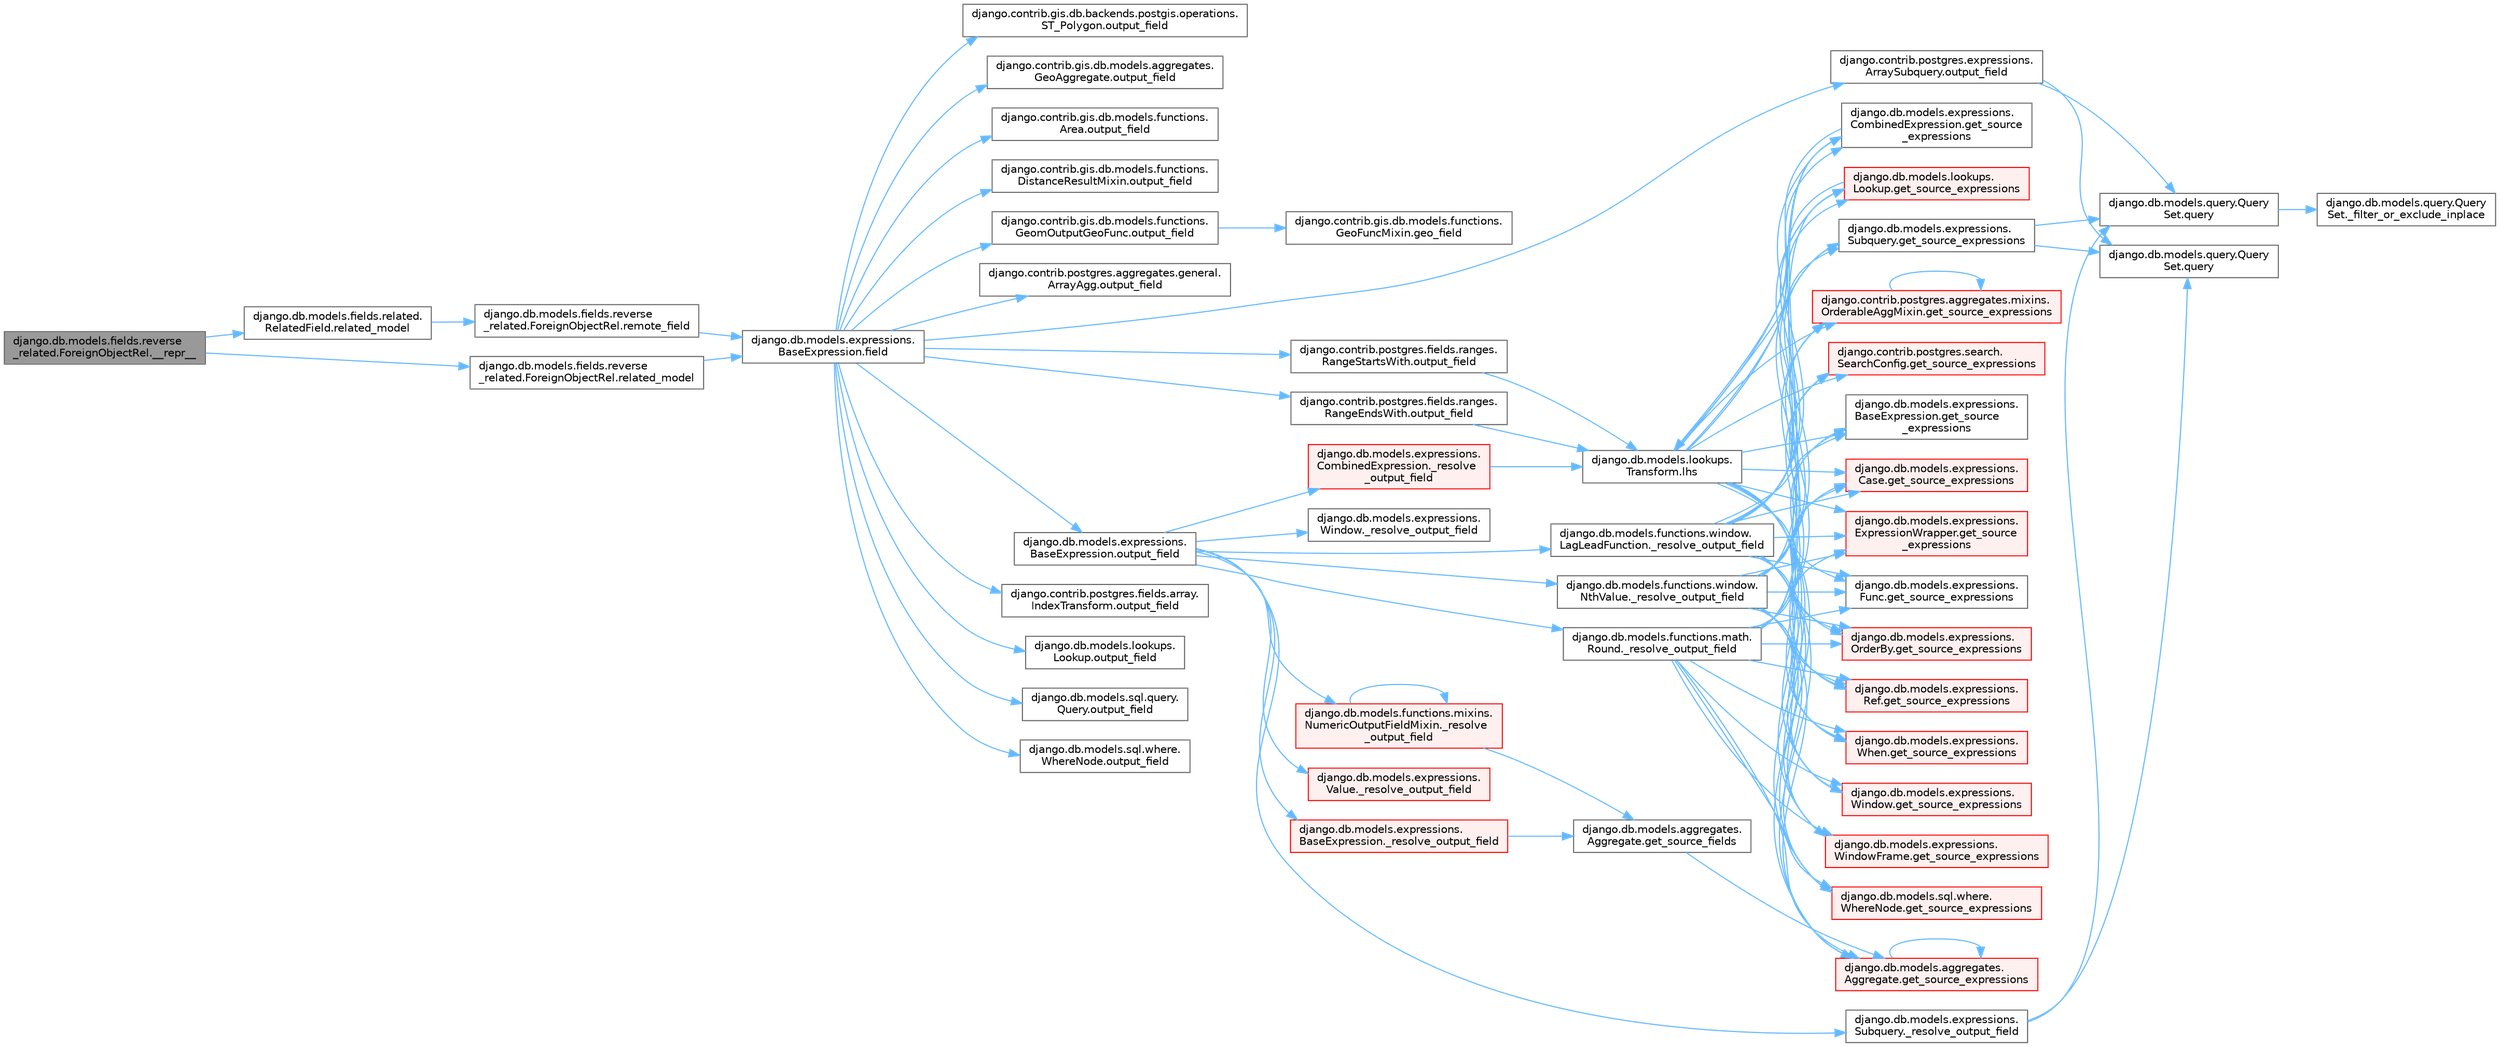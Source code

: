 digraph "django.db.models.fields.reverse_related.ForeignObjectRel.__repr__"
{
 // LATEX_PDF_SIZE
  bgcolor="transparent";
  edge [fontname=Helvetica,fontsize=10,labelfontname=Helvetica,labelfontsize=10];
  node [fontname=Helvetica,fontsize=10,shape=box,height=0.2,width=0.4];
  rankdir="LR";
  Node1 [id="Node000001",label="django.db.models.fields.reverse\l_related.ForeignObjectRel.__repr__",height=0.2,width=0.4,color="gray40", fillcolor="grey60", style="filled", fontcolor="black",tooltip=" "];
  Node1 -> Node2 [id="edge1_Node000001_Node000002",color="steelblue1",style="solid",tooltip=" "];
  Node2 [id="Node000002",label="django.db.models.fields.related.\lRelatedField.related_model",height=0.2,width=0.4,color="grey40", fillcolor="white", style="filled",URL="$classdjango_1_1db_1_1models_1_1fields_1_1related_1_1_related_field.html#a8e90b7791fec1debd6c4438140f4fab5",tooltip=" "];
  Node2 -> Node3 [id="edge2_Node000002_Node000003",color="steelblue1",style="solid",tooltip=" "];
  Node3 [id="Node000003",label="django.db.models.fields.reverse\l_related.ForeignObjectRel.remote_field",height=0.2,width=0.4,color="grey40", fillcolor="white", style="filled",URL="$classdjango_1_1db_1_1models_1_1fields_1_1reverse__related_1_1_foreign_object_rel.html#aa8a0852218a886d7e53aa643d36cb8b2",tooltip=" "];
  Node3 -> Node4 [id="edge3_Node000003_Node000004",color="steelblue1",style="solid",tooltip=" "];
  Node4 [id="Node000004",label="django.db.models.expressions.\lBaseExpression.field",height=0.2,width=0.4,color="grey40", fillcolor="white", style="filled",URL="$classdjango_1_1db_1_1models_1_1expressions_1_1_base_expression.html#a70aeb35391ada82c2e9f02b1c3ac150c",tooltip=" "];
  Node4 -> Node5 [id="edge4_Node000004_Node000005",color="steelblue1",style="solid",tooltip=" "];
  Node5 [id="Node000005",label="django.contrib.gis.db.backends.postgis.operations.\lST_Polygon.output_field",height=0.2,width=0.4,color="grey40", fillcolor="white", style="filled",URL="$classdjango_1_1contrib_1_1gis_1_1db_1_1backends_1_1postgis_1_1operations_1_1_s_t___polygon.html#a4427b1b0cb4e6df4fde6c045c562118a",tooltip=" "];
  Node4 -> Node6 [id="edge5_Node000004_Node000006",color="steelblue1",style="solid",tooltip=" "];
  Node6 [id="Node000006",label="django.contrib.gis.db.models.aggregates.\lGeoAggregate.output_field",height=0.2,width=0.4,color="grey40", fillcolor="white", style="filled",URL="$classdjango_1_1contrib_1_1gis_1_1db_1_1models_1_1aggregates_1_1_geo_aggregate.html#a1f680d71d32335c5854387fa09555108",tooltip=" "];
  Node4 -> Node7 [id="edge6_Node000004_Node000007",color="steelblue1",style="solid",tooltip=" "];
  Node7 [id="Node000007",label="django.contrib.gis.db.models.functions.\lArea.output_field",height=0.2,width=0.4,color="grey40", fillcolor="white", style="filled",URL="$classdjango_1_1contrib_1_1gis_1_1db_1_1models_1_1functions_1_1_area.html#a017724b08cd640b0e7e834e003cc103d",tooltip=" "];
  Node4 -> Node8 [id="edge7_Node000004_Node000008",color="steelblue1",style="solid",tooltip=" "];
  Node8 [id="Node000008",label="django.contrib.gis.db.models.functions.\lDistanceResultMixin.output_field",height=0.2,width=0.4,color="grey40", fillcolor="white", style="filled",URL="$classdjango_1_1contrib_1_1gis_1_1db_1_1models_1_1functions_1_1_distance_result_mixin.html#af219b5c12f89e181ada240244818e239",tooltip=" "];
  Node4 -> Node9 [id="edge8_Node000004_Node000009",color="steelblue1",style="solid",tooltip=" "];
  Node9 [id="Node000009",label="django.contrib.gis.db.models.functions.\lGeomOutputGeoFunc.output_field",height=0.2,width=0.4,color="grey40", fillcolor="white", style="filled",URL="$classdjango_1_1contrib_1_1gis_1_1db_1_1models_1_1functions_1_1_geom_output_geo_func.html#a55415993f9af0a2cbde3681557342482",tooltip=" "];
  Node9 -> Node10 [id="edge9_Node000009_Node000010",color="steelblue1",style="solid",tooltip=" "];
  Node10 [id="Node000010",label="django.contrib.gis.db.models.functions.\lGeoFuncMixin.geo_field",height=0.2,width=0.4,color="grey40", fillcolor="white", style="filled",URL="$classdjango_1_1contrib_1_1gis_1_1db_1_1models_1_1functions_1_1_geo_func_mixin.html#aae4bfeb201602d13218e58d1778b4c1b",tooltip=" "];
  Node4 -> Node11 [id="edge10_Node000004_Node000011",color="steelblue1",style="solid",tooltip=" "];
  Node11 [id="Node000011",label="django.contrib.postgres.aggregates.general.\lArrayAgg.output_field",height=0.2,width=0.4,color="grey40", fillcolor="white", style="filled",URL="$classdjango_1_1contrib_1_1postgres_1_1aggregates_1_1general_1_1_array_agg.html#a845ed6cbbb6d6fe470d9478934ade450",tooltip=" "];
  Node4 -> Node12 [id="edge11_Node000004_Node000012",color="steelblue1",style="solid",tooltip=" "];
  Node12 [id="Node000012",label="django.contrib.postgres.expressions.\lArraySubquery.output_field",height=0.2,width=0.4,color="grey40", fillcolor="white", style="filled",URL="$classdjango_1_1contrib_1_1postgres_1_1expressions_1_1_array_subquery.html#adfc4d450008ff7b23517e73cbd1ad172",tooltip=" "];
  Node12 -> Node13 [id="edge12_Node000012_Node000013",color="steelblue1",style="solid",tooltip=" "];
  Node13 [id="Node000013",label="django.db.models.query.Query\lSet.query",height=0.2,width=0.4,color="grey40", fillcolor="white", style="filled",URL="$classdjango_1_1db_1_1models_1_1query_1_1_query_set.html#a8028ed81b109acb162489dbd16604c83",tooltip=" "];
  Node13 -> Node14 [id="edge13_Node000013_Node000014",color="steelblue1",style="solid",tooltip=" "];
  Node14 [id="Node000014",label="django.db.models.query.Query\lSet._filter_or_exclude_inplace",height=0.2,width=0.4,color="grey40", fillcolor="white", style="filled",URL="$classdjango_1_1db_1_1models_1_1query_1_1_query_set.html#aabeb9102e4ff687eea5dc3a6d54a8a29",tooltip=" "];
  Node12 -> Node15 [id="edge14_Node000012_Node000015",color="steelblue1",style="solid",tooltip=" "];
  Node15 [id="Node000015",label="django.db.models.query.Query\lSet.query",height=0.2,width=0.4,color="grey40", fillcolor="white", style="filled",URL="$classdjango_1_1db_1_1models_1_1query_1_1_query_set.html#a0b0307a9b3f65303afb2c5783372d2c2",tooltip=" "];
  Node4 -> Node16 [id="edge15_Node000004_Node000016",color="steelblue1",style="solid",tooltip=" "];
  Node16 [id="Node000016",label="django.contrib.postgres.fields.array.\lIndexTransform.output_field",height=0.2,width=0.4,color="grey40", fillcolor="white", style="filled",URL="$classdjango_1_1contrib_1_1postgres_1_1fields_1_1array_1_1_index_transform.html#ae3ca901f64e761da8d9dff087275f9ef",tooltip=" "];
  Node4 -> Node17 [id="edge16_Node000004_Node000017",color="steelblue1",style="solid",tooltip=" "];
  Node17 [id="Node000017",label="django.contrib.postgres.fields.ranges.\lRangeEndsWith.output_field",height=0.2,width=0.4,color="grey40", fillcolor="white", style="filled",URL="$classdjango_1_1contrib_1_1postgres_1_1fields_1_1ranges_1_1_range_ends_with.html#ab81e75d2435974b6171ddb1cbce4ebd9",tooltip=" "];
  Node17 -> Node18 [id="edge17_Node000017_Node000018",color="steelblue1",style="solid",tooltip=" "];
  Node18 [id="Node000018",label="django.db.models.lookups.\lTransform.lhs",height=0.2,width=0.4,color="grey40", fillcolor="white", style="filled",URL="$classdjango_1_1db_1_1models_1_1lookups_1_1_transform.html#ac0ce01e192abd1a739a4c77fcc8a1bf9",tooltip=" "];
  Node18 -> Node19 [id="edge18_Node000018_Node000019",color="steelblue1",style="solid",tooltip=" "];
  Node19 [id="Node000019",label="django.contrib.postgres.aggregates.mixins.\lOrderableAggMixin.get_source_expressions",height=0.2,width=0.4,color="red", fillcolor="#FFF0F0", style="filled",URL="$classdjango_1_1contrib_1_1postgres_1_1aggregates_1_1mixins_1_1_orderable_agg_mixin.html#abed9d6bb5142aafc8b77ac03f9d7a989",tooltip=" "];
  Node19 -> Node19 [id="edge19_Node000019_Node000019",color="steelblue1",style="solid",tooltip=" "];
  Node18 -> Node33 [id="edge20_Node000018_Node000033",color="steelblue1",style="solid",tooltip=" "];
  Node33 [id="Node000033",label="django.contrib.postgres.search.\lSearchConfig.get_source_expressions",height=0.2,width=0.4,color="red", fillcolor="#FFF0F0", style="filled",URL="$classdjango_1_1contrib_1_1postgres_1_1search_1_1_search_config.html#a2c17d4dfedc6381528df8a0a1b3751bf",tooltip=" "];
  Node18 -> Node36 [id="edge21_Node000018_Node000036",color="steelblue1",style="solid",tooltip=" "];
  Node36 [id="Node000036",label="django.db.models.aggregates.\lAggregate.get_source_expressions",height=0.2,width=0.4,color="red", fillcolor="#FFF0F0", style="filled",URL="$classdjango_1_1db_1_1models_1_1aggregates_1_1_aggregate.html#a4a47839518c013f780a931e4bcf2d4f1",tooltip=" "];
  Node36 -> Node36 [id="edge22_Node000036_Node000036",color="steelblue1",style="solid",tooltip=" "];
  Node18 -> Node1416 [id="edge23_Node000018_Node001416",color="steelblue1",style="solid",tooltip=" "];
  Node1416 [id="Node001416",label="django.db.models.expressions.\lBaseExpression.get_source\l_expressions",height=0.2,width=0.4,color="grey40", fillcolor="white", style="filled",URL="$classdjango_1_1db_1_1models_1_1expressions_1_1_base_expression.html#a1a052b2bf91363cc1367dbffb2b47708",tooltip=" "];
  Node18 -> Node1417 [id="edge24_Node000018_Node001417",color="steelblue1",style="solid",tooltip=" "];
  Node1417 [id="Node001417",label="django.db.models.expressions.\lCase.get_source_expressions",height=0.2,width=0.4,color="red", fillcolor="#FFF0F0", style="filled",URL="$classdjango_1_1db_1_1models_1_1expressions_1_1_case.html#a342de2ff64d7b1a41e1a86d89dee51b4",tooltip=" "];
  Node18 -> Node1424 [id="edge25_Node000018_Node001424",color="steelblue1",style="solid",tooltip=" "];
  Node1424 [id="Node001424",label="django.db.models.expressions.\lCombinedExpression.get_source\l_expressions",height=0.2,width=0.4,color="grey40", fillcolor="white", style="filled",URL="$classdjango_1_1db_1_1models_1_1expressions_1_1_combined_expression.html#a310a894787d41c927558cb35b23d3a90",tooltip=" "];
  Node1424 -> Node18 [id="edge26_Node001424_Node000018",color="steelblue1",style="solid",tooltip=" "];
  Node18 -> Node1425 [id="edge27_Node000018_Node001425",color="steelblue1",style="solid",tooltip=" "];
  Node1425 [id="Node001425",label="django.db.models.expressions.\lExpressionWrapper.get_source\l_expressions",height=0.2,width=0.4,color="red", fillcolor="#FFF0F0", style="filled",URL="$classdjango_1_1db_1_1models_1_1expressions_1_1_expression_wrapper.html#abdd54fb24f108830588d86a69e619e8f",tooltip=" "];
  Node18 -> Node1429 [id="edge28_Node000018_Node001429",color="steelblue1",style="solid",tooltip=" "];
  Node1429 [id="Node001429",label="django.db.models.expressions.\lFunc.get_source_expressions",height=0.2,width=0.4,color="grey40", fillcolor="white", style="filled",URL="$classdjango_1_1db_1_1models_1_1expressions_1_1_func.html#a2edd81324f310981c50c4d7d6b02fc36",tooltip=" "];
  Node18 -> Node1430 [id="edge29_Node000018_Node001430",color="steelblue1",style="solid",tooltip=" "];
  Node1430 [id="Node001430",label="django.db.models.expressions.\lOrderBy.get_source_expressions",height=0.2,width=0.4,color="red", fillcolor="#FFF0F0", style="filled",URL="$classdjango_1_1db_1_1models_1_1expressions_1_1_order_by.html#aa0b698a72cab3662300d9849e2e0b2df",tooltip=" "];
  Node18 -> Node1431 [id="edge30_Node000018_Node001431",color="steelblue1",style="solid",tooltip=" "];
  Node1431 [id="Node001431",label="django.db.models.expressions.\lRef.get_source_expressions",height=0.2,width=0.4,color="red", fillcolor="#FFF0F0", style="filled",URL="$classdjango_1_1db_1_1models_1_1expressions_1_1_ref.html#a34966901a7ce794db70ff599b65fe2ce",tooltip=" "];
  Node18 -> Node1432 [id="edge31_Node000018_Node001432",color="steelblue1",style="solid",tooltip=" "];
  Node1432 [id="Node001432",label="django.db.models.expressions.\lSubquery.get_source_expressions",height=0.2,width=0.4,color="grey40", fillcolor="white", style="filled",URL="$classdjango_1_1db_1_1models_1_1expressions_1_1_subquery.html#a39b90b2b3d0ee3caf0b75571062f214e",tooltip=" "];
  Node1432 -> Node13 [id="edge32_Node001432_Node000013",color="steelblue1",style="solid",tooltip=" "];
  Node1432 -> Node15 [id="edge33_Node001432_Node000015",color="steelblue1",style="solid",tooltip=" "];
  Node18 -> Node1433 [id="edge34_Node000018_Node001433",color="steelblue1",style="solid",tooltip=" "];
  Node1433 [id="Node001433",label="django.db.models.expressions.\lWhen.get_source_expressions",height=0.2,width=0.4,color="red", fillcolor="#FFF0F0", style="filled",URL="$classdjango_1_1db_1_1models_1_1expressions_1_1_when.html#aed38e210fabf48478aed2ff00ccbdfbe",tooltip=" "];
  Node18 -> Node1434 [id="edge35_Node000018_Node001434",color="steelblue1",style="solid",tooltip=" "];
  Node1434 [id="Node001434",label="django.db.models.expressions.\lWindow.get_source_expressions",height=0.2,width=0.4,color="red", fillcolor="#FFF0F0", style="filled",URL="$classdjango_1_1db_1_1models_1_1expressions_1_1_window.html#a52d79e8fa282239e67f8d9cdc5112388",tooltip=" "];
  Node18 -> Node1435 [id="edge36_Node000018_Node001435",color="steelblue1",style="solid",tooltip=" "];
  Node1435 [id="Node001435",label="django.db.models.expressions.\lWindowFrame.get_source_expressions",height=0.2,width=0.4,color="red", fillcolor="#FFF0F0", style="filled",URL="$classdjango_1_1db_1_1models_1_1expressions_1_1_window_frame.html#a4b54c4c9b4c4a68308953d25703a2544",tooltip=" "];
  Node18 -> Node3432 [id="edge37_Node000018_Node003432",color="steelblue1",style="solid",tooltip=" "];
  Node3432 [id="Node003432",label="django.db.models.lookups.\lLookup.get_source_expressions",height=0.2,width=0.4,color="red", fillcolor="#FFF0F0", style="filled",URL="$classdjango_1_1db_1_1models_1_1lookups_1_1_lookup.html#ab733397a7e7276a69a7092430799a22a",tooltip=" "];
  Node3432 -> Node18 [id="edge38_Node003432_Node000018",color="steelblue1",style="solid",tooltip=" "];
  Node18 -> Node3434 [id="edge39_Node000018_Node003434",color="steelblue1",style="solid",tooltip=" "];
  Node3434 [id="Node003434",label="django.db.models.sql.where.\lWhereNode.get_source_expressions",height=0.2,width=0.4,color="red", fillcolor="#FFF0F0", style="filled",URL="$classdjango_1_1db_1_1models_1_1sql_1_1where_1_1_where_node.html#ae3155308ff1faf4914e3e7f0134f49d7",tooltip=" "];
  Node4 -> Node1411 [id="edge40_Node000004_Node001411",color="steelblue1",style="solid",tooltip=" "];
  Node1411 [id="Node001411",label="django.contrib.postgres.fields.ranges.\lRangeStartsWith.output_field",height=0.2,width=0.4,color="grey40", fillcolor="white", style="filled",URL="$classdjango_1_1contrib_1_1postgres_1_1fields_1_1ranges_1_1_range_starts_with.html#a4e864cbda43e695a0ae6b2c3b4ced157",tooltip=" "];
  Node1411 -> Node18 [id="edge41_Node001411_Node000018",color="steelblue1",style="solid",tooltip=" "];
  Node4 -> Node1412 [id="edge42_Node000004_Node001412",color="steelblue1",style="solid",tooltip=" "];
  Node1412 [id="Node001412",label="django.db.models.expressions.\lBaseExpression.output_field",height=0.2,width=0.4,color="grey40", fillcolor="white", style="filled",URL="$classdjango_1_1db_1_1models_1_1expressions_1_1_base_expression.html#a7f0982cb1de5cdeaa7f043c3ae611a6d",tooltip=" "];
  Node1412 -> Node1413 [id="edge43_Node001412_Node001413",color="steelblue1",style="solid",tooltip=" "];
  Node1413 [id="Node001413",label="django.db.models.expressions.\lBaseExpression._resolve_output_field",height=0.2,width=0.4,color="red", fillcolor="#FFF0F0", style="filled",URL="$classdjango_1_1db_1_1models_1_1expressions_1_1_base_expression.html#a4d77b67d8a2c12f240cfa67a218742d9",tooltip=" "];
  Node1413 -> Node1414 [id="edge44_Node001413_Node001414",color="steelblue1",style="solid",tooltip=" "];
  Node1414 [id="Node001414",label="django.db.models.aggregates.\lAggregate.get_source_fields",height=0.2,width=0.4,color="grey40", fillcolor="white", style="filled",URL="$classdjango_1_1db_1_1models_1_1aggregates_1_1_aggregate.html#af73c40e545aeb53760d4f8ab45795ce7",tooltip=" "];
  Node1414 -> Node36 [id="edge45_Node001414_Node000036",color="steelblue1",style="solid",tooltip=" "];
  Node1412 -> Node3774 [id="edge46_Node001412_Node003774",color="steelblue1",style="solid",tooltip=" "];
  Node3774 [id="Node003774",label="django.db.models.expressions.\lCombinedExpression._resolve\l_output_field",height=0.2,width=0.4,color="red", fillcolor="#FFF0F0", style="filled",URL="$classdjango_1_1db_1_1models_1_1expressions_1_1_combined_expression.html#ad5c6df54cfa479187073e305a8cbae20",tooltip=" "];
  Node3774 -> Node18 [id="edge47_Node003774_Node000018",color="steelblue1",style="solid",tooltip=" "];
  Node1412 -> Node3776 [id="edge48_Node001412_Node003776",color="steelblue1",style="solid",tooltip=" "];
  Node3776 [id="Node003776",label="django.db.models.expressions.\lSubquery._resolve_output_field",height=0.2,width=0.4,color="grey40", fillcolor="white", style="filled",URL="$classdjango_1_1db_1_1models_1_1expressions_1_1_subquery.html#a1e6f5dc8cd3e49d208c9b8770607552d",tooltip=" "];
  Node3776 -> Node13 [id="edge49_Node003776_Node000013",color="steelblue1",style="solid",tooltip=" "];
  Node3776 -> Node15 [id="edge50_Node003776_Node000015",color="steelblue1",style="solid",tooltip=" "];
  Node1412 -> Node3777 [id="edge51_Node001412_Node003777",color="steelblue1",style="solid",tooltip=" "];
  Node3777 [id="Node003777",label="django.db.models.expressions.\lValue._resolve_output_field",height=0.2,width=0.4,color="red", fillcolor="#FFF0F0", style="filled",URL="$classdjango_1_1db_1_1models_1_1expressions_1_1_value.html#af1af121c7b76f0e7325f3276049675dd",tooltip=" "];
  Node1412 -> Node3778 [id="edge52_Node001412_Node003778",color="steelblue1",style="solid",tooltip=" "];
  Node3778 [id="Node003778",label="django.db.models.expressions.\lWindow._resolve_output_field",height=0.2,width=0.4,color="grey40", fillcolor="white", style="filled",URL="$classdjango_1_1db_1_1models_1_1expressions_1_1_window.html#a165cffc4e962ae979c8c6bf5f1ed30bd",tooltip=" "];
  Node1412 -> Node3779 [id="edge53_Node001412_Node003779",color="steelblue1",style="solid",tooltip=" "];
  Node3779 [id="Node003779",label="django.db.models.functions.math.\lRound._resolve_output_field",height=0.2,width=0.4,color="grey40", fillcolor="white", style="filled",URL="$classdjango_1_1db_1_1models_1_1functions_1_1math_1_1_round.html#aa7b9332c35bc83a0f7055177fb9304e3",tooltip=" "];
  Node3779 -> Node19 [id="edge54_Node003779_Node000019",color="steelblue1",style="solid",tooltip=" "];
  Node3779 -> Node33 [id="edge55_Node003779_Node000033",color="steelblue1",style="solid",tooltip=" "];
  Node3779 -> Node36 [id="edge56_Node003779_Node000036",color="steelblue1",style="solid",tooltip=" "];
  Node3779 -> Node1416 [id="edge57_Node003779_Node001416",color="steelblue1",style="solid",tooltip=" "];
  Node3779 -> Node1417 [id="edge58_Node003779_Node001417",color="steelblue1",style="solid",tooltip=" "];
  Node3779 -> Node1424 [id="edge59_Node003779_Node001424",color="steelblue1",style="solid",tooltip=" "];
  Node3779 -> Node1425 [id="edge60_Node003779_Node001425",color="steelblue1",style="solid",tooltip=" "];
  Node3779 -> Node1429 [id="edge61_Node003779_Node001429",color="steelblue1",style="solid",tooltip=" "];
  Node3779 -> Node1430 [id="edge62_Node003779_Node001430",color="steelblue1",style="solid",tooltip=" "];
  Node3779 -> Node1431 [id="edge63_Node003779_Node001431",color="steelblue1",style="solid",tooltip=" "];
  Node3779 -> Node1432 [id="edge64_Node003779_Node001432",color="steelblue1",style="solid",tooltip=" "];
  Node3779 -> Node1433 [id="edge65_Node003779_Node001433",color="steelblue1",style="solid",tooltip=" "];
  Node3779 -> Node1434 [id="edge66_Node003779_Node001434",color="steelblue1",style="solid",tooltip=" "];
  Node3779 -> Node1435 [id="edge67_Node003779_Node001435",color="steelblue1",style="solid",tooltip=" "];
  Node3779 -> Node3432 [id="edge68_Node003779_Node003432",color="steelblue1",style="solid",tooltip=" "];
  Node3779 -> Node3434 [id="edge69_Node003779_Node003434",color="steelblue1",style="solid",tooltip=" "];
  Node1412 -> Node3780 [id="edge70_Node001412_Node003780",color="steelblue1",style="solid",tooltip=" "];
  Node3780 [id="Node003780",label="django.db.models.functions.mixins.\lNumericOutputFieldMixin._resolve\l_output_field",height=0.2,width=0.4,color="red", fillcolor="#FFF0F0", style="filled",URL="$classdjango_1_1db_1_1models_1_1functions_1_1mixins_1_1_numeric_output_field_mixin.html#ada10dc529cfe036597471f6439dfb0c5",tooltip=" "];
  Node3780 -> Node3780 [id="edge71_Node003780_Node003780",color="steelblue1",style="solid",tooltip=" "];
  Node3780 -> Node1414 [id="edge72_Node003780_Node001414",color="steelblue1",style="solid",tooltip=" "];
  Node1412 -> Node3781 [id="edge73_Node001412_Node003781",color="steelblue1",style="solid",tooltip=" "];
  Node3781 [id="Node003781",label="django.db.models.functions.window.\lLagLeadFunction._resolve_output_field",height=0.2,width=0.4,color="grey40", fillcolor="white", style="filled",URL="$classdjango_1_1db_1_1models_1_1functions_1_1window_1_1_lag_lead_function.html#ad9fef4f0de0bae4168483d83bf154eb5",tooltip=" "];
  Node3781 -> Node19 [id="edge74_Node003781_Node000019",color="steelblue1",style="solid",tooltip=" "];
  Node3781 -> Node33 [id="edge75_Node003781_Node000033",color="steelblue1",style="solid",tooltip=" "];
  Node3781 -> Node36 [id="edge76_Node003781_Node000036",color="steelblue1",style="solid",tooltip=" "];
  Node3781 -> Node1416 [id="edge77_Node003781_Node001416",color="steelblue1",style="solid",tooltip=" "];
  Node3781 -> Node1417 [id="edge78_Node003781_Node001417",color="steelblue1",style="solid",tooltip=" "];
  Node3781 -> Node1424 [id="edge79_Node003781_Node001424",color="steelblue1",style="solid",tooltip=" "];
  Node3781 -> Node1425 [id="edge80_Node003781_Node001425",color="steelblue1",style="solid",tooltip=" "];
  Node3781 -> Node1429 [id="edge81_Node003781_Node001429",color="steelblue1",style="solid",tooltip=" "];
  Node3781 -> Node1430 [id="edge82_Node003781_Node001430",color="steelblue1",style="solid",tooltip=" "];
  Node3781 -> Node1431 [id="edge83_Node003781_Node001431",color="steelblue1",style="solid",tooltip=" "];
  Node3781 -> Node1432 [id="edge84_Node003781_Node001432",color="steelblue1",style="solid",tooltip=" "];
  Node3781 -> Node1433 [id="edge85_Node003781_Node001433",color="steelblue1",style="solid",tooltip=" "];
  Node3781 -> Node1434 [id="edge86_Node003781_Node001434",color="steelblue1",style="solid",tooltip=" "];
  Node3781 -> Node1435 [id="edge87_Node003781_Node001435",color="steelblue1",style="solid",tooltip=" "];
  Node3781 -> Node3432 [id="edge88_Node003781_Node003432",color="steelblue1",style="solid",tooltip=" "];
  Node3781 -> Node3434 [id="edge89_Node003781_Node003434",color="steelblue1",style="solid",tooltip=" "];
  Node1412 -> Node3782 [id="edge90_Node001412_Node003782",color="steelblue1",style="solid",tooltip=" "];
  Node3782 [id="Node003782",label="django.db.models.functions.window.\lNthValue._resolve_output_field",height=0.2,width=0.4,color="grey40", fillcolor="white", style="filled",URL="$classdjango_1_1db_1_1models_1_1functions_1_1window_1_1_nth_value.html#a01f5c13b954177f7f499ab3a354aa38a",tooltip=" "];
  Node3782 -> Node19 [id="edge91_Node003782_Node000019",color="steelblue1",style="solid",tooltip=" "];
  Node3782 -> Node33 [id="edge92_Node003782_Node000033",color="steelblue1",style="solid",tooltip=" "];
  Node3782 -> Node36 [id="edge93_Node003782_Node000036",color="steelblue1",style="solid",tooltip=" "];
  Node3782 -> Node1416 [id="edge94_Node003782_Node001416",color="steelblue1",style="solid",tooltip=" "];
  Node3782 -> Node1417 [id="edge95_Node003782_Node001417",color="steelblue1",style="solid",tooltip=" "];
  Node3782 -> Node1424 [id="edge96_Node003782_Node001424",color="steelblue1",style="solid",tooltip=" "];
  Node3782 -> Node1425 [id="edge97_Node003782_Node001425",color="steelblue1",style="solid",tooltip=" "];
  Node3782 -> Node1429 [id="edge98_Node003782_Node001429",color="steelblue1",style="solid",tooltip=" "];
  Node3782 -> Node1430 [id="edge99_Node003782_Node001430",color="steelblue1",style="solid",tooltip=" "];
  Node3782 -> Node1431 [id="edge100_Node003782_Node001431",color="steelblue1",style="solid",tooltip=" "];
  Node3782 -> Node1432 [id="edge101_Node003782_Node001432",color="steelblue1",style="solid",tooltip=" "];
  Node3782 -> Node1433 [id="edge102_Node003782_Node001433",color="steelblue1",style="solid",tooltip=" "];
  Node3782 -> Node1434 [id="edge103_Node003782_Node001434",color="steelblue1",style="solid",tooltip=" "];
  Node3782 -> Node1435 [id="edge104_Node003782_Node001435",color="steelblue1",style="solid",tooltip=" "];
  Node3782 -> Node3432 [id="edge105_Node003782_Node003432",color="steelblue1",style="solid",tooltip=" "];
  Node3782 -> Node3434 [id="edge106_Node003782_Node003434",color="steelblue1",style="solid",tooltip=" "];
  Node4 -> Node1561 [id="edge107_Node000004_Node001561",color="steelblue1",style="solid",tooltip=" "];
  Node1561 [id="Node001561",label="django.db.models.lookups.\lLookup.output_field",height=0.2,width=0.4,color="grey40", fillcolor="white", style="filled",URL="$classdjango_1_1db_1_1models_1_1lookups_1_1_lookup.html#ac5f7b4f3c6722942ef415a8f83b98745",tooltip=" "];
  Node4 -> Node1562 [id="edge108_Node000004_Node001562",color="steelblue1",style="solid",tooltip=" "];
  Node1562 [id="Node001562",label="django.db.models.sql.query.\lQuery.output_field",height=0.2,width=0.4,color="grey40", fillcolor="white", style="filled",URL="$classdjango_1_1db_1_1models_1_1sql_1_1query_1_1_query.html#a53ec5a7472740d502ccbe1a6e526aa26",tooltip=" "];
  Node4 -> Node1563 [id="edge109_Node000004_Node001563",color="steelblue1",style="solid",tooltip=" "];
  Node1563 [id="Node001563",label="django.db.models.sql.where.\lWhereNode.output_field",height=0.2,width=0.4,color="grey40", fillcolor="white", style="filled",URL="$classdjango_1_1db_1_1models_1_1sql_1_1where_1_1_where_node.html#ac9648ee33da9c2746f6ca859befdf6b2",tooltip=" "];
  Node1 -> Node4527 [id="edge110_Node000001_Node004527",color="steelblue1",style="solid",tooltip=" "];
  Node4527 [id="Node004527",label="django.db.models.fields.reverse\l_related.ForeignObjectRel.related_model",height=0.2,width=0.4,color="grey40", fillcolor="white", style="filled",URL="$classdjango_1_1db_1_1models_1_1fields_1_1reverse__related_1_1_foreign_object_rel.html#ad6a1c5a1f6cf18619c8972e085751cc1",tooltip=" "];
  Node4527 -> Node4 [id="edge111_Node004527_Node000004",color="steelblue1",style="solid",tooltip=" "];
}

